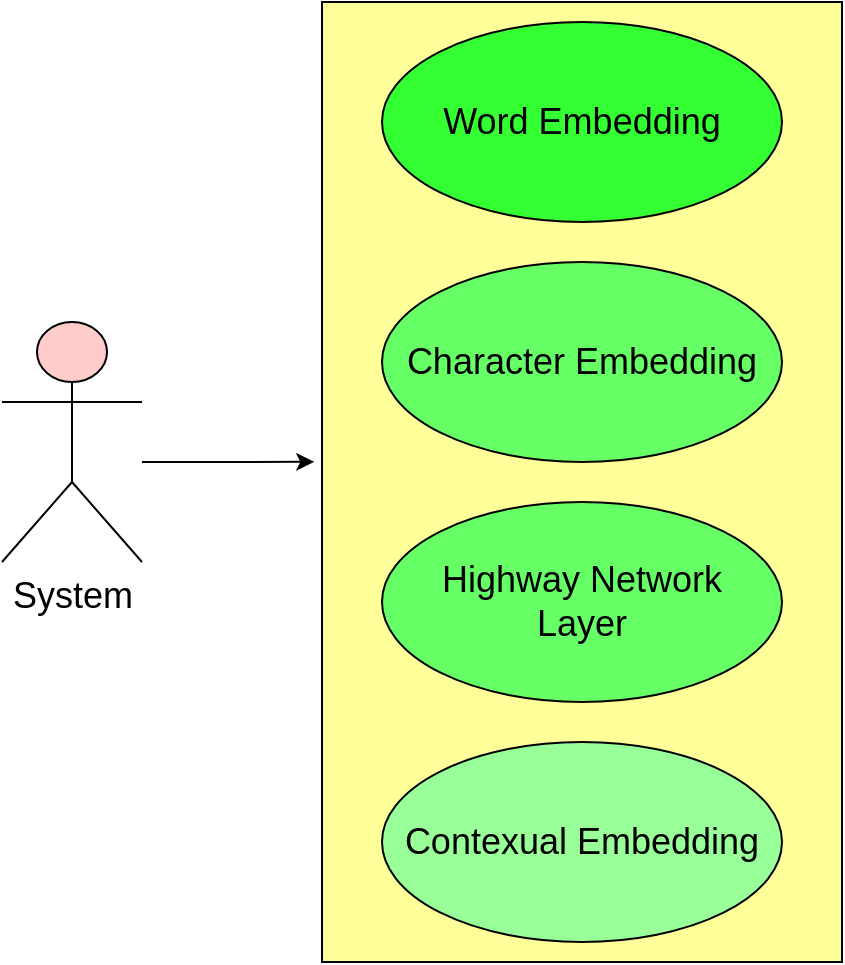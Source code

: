 <mxfile version="13.8.0" type="github">
  <diagram id="mkyH2dNW29TS8jkROLKP" name="Page-1">
    <mxGraphModel dx="868" dy="479" grid="1" gridSize="10" guides="1" tooltips="1" connect="1" arrows="1" fold="1" page="1" pageScale="1" pageWidth="850" pageHeight="1100" math="0" shadow="0">
      <root>
        <mxCell id="0" />
        <mxCell id="1" parent="0" />
        <mxCell id="EVHOVoJj-1QvfB87d5gi-1" value="" style="rounded=0;whiteSpace=wrap;html=1;fillColor=#FFFF99;" vertex="1" parent="1">
          <mxGeometry x="310" y="60" width="260" height="480" as="geometry" />
        </mxCell>
        <mxCell id="EVHOVoJj-1QvfB87d5gi-2" value="&lt;font style=&quot;font-size: 18px&quot;&gt;&lt;font style=&quot;font-size: 18px&quot;&gt;Word Embedding&lt;/font&gt;&lt;br&gt;&lt;/font&gt;" style="ellipse;whiteSpace=wrap;html=1;fillColor=#33FF33;" vertex="1" parent="1">
          <mxGeometry x="340" y="70" width="200" height="100" as="geometry" />
        </mxCell>
        <mxCell id="EVHOVoJj-1QvfB87d5gi-3" value="&lt;font style=&quot;font-size: 18px&quot;&gt;Character Embedding&lt;/font&gt;" style="ellipse;whiteSpace=wrap;html=1;fillColor=#66FF66;" vertex="1" parent="1">
          <mxGeometry x="340" y="190" width="200" height="100" as="geometry" />
        </mxCell>
        <mxCell id="EVHOVoJj-1QvfB87d5gi-4" value="&lt;div&gt;&lt;font style=&quot;font-size: 18px&quot;&gt;Highway Network &lt;br&gt;&lt;/font&gt;&lt;/div&gt;&lt;div&gt;&lt;font style=&quot;font-size: 18px&quot;&gt;Layer&lt;/font&gt;&lt;/div&gt;" style="ellipse;whiteSpace=wrap;html=1;fillColor=#66FF66;" vertex="1" parent="1">
          <mxGeometry x="340" y="310" width="200" height="100" as="geometry" />
        </mxCell>
        <mxCell id="EVHOVoJj-1QvfB87d5gi-5" value="&lt;font style=&quot;font-size: 18px&quot;&gt;Contexual Embedding&lt;/font&gt;" style="ellipse;whiteSpace=wrap;html=1;fillColor=#99FF99;" vertex="1" parent="1">
          <mxGeometry x="340" y="430" width="200" height="100" as="geometry" />
        </mxCell>
        <mxCell id="EVHOVoJj-1QvfB87d5gi-6" value="&lt;font style=&quot;font-size: 18px&quot;&gt;System&lt;/font&gt;" style="shape=umlActor;verticalLabelPosition=bottom;verticalAlign=top;html=1;outlineConnect=0;fillColor=#FFCCCC;" vertex="1" parent="1">
          <mxGeometry x="150" y="220" width="70" height="120" as="geometry" />
        </mxCell>
        <mxCell id="EVHOVoJj-1QvfB87d5gi-7" value="" style="endArrow=classic;html=1;fillColor=#3333FF;entryX=-0.015;entryY=0.479;entryDx=0;entryDy=0;entryPerimeter=0;" edge="1" parent="1" target="EVHOVoJj-1QvfB87d5gi-1">
          <mxGeometry width="50" height="50" relative="1" as="geometry">
            <mxPoint x="220" y="290" as="sourcePoint" />
            <mxPoint x="280" y="250" as="targetPoint" />
          </mxGeometry>
        </mxCell>
      </root>
    </mxGraphModel>
  </diagram>
</mxfile>
